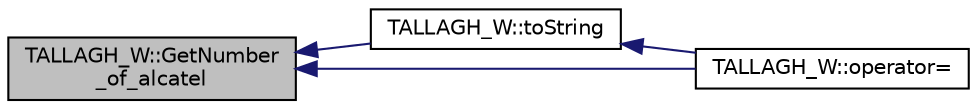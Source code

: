 digraph "TALLAGH_W::GetNumber_of_alcatel"
{
  edge [fontname="Helvetica",fontsize="10",labelfontname="Helvetica",labelfontsize="10"];
  node [fontname="Helvetica",fontsize="10",shape=record];
  rankdir="LR";
  Node1 [label="TALLAGH_W::GetNumber\l_of_alcatel",height=0.2,width=0.4,color="black", fillcolor="grey75", style="filled", fontcolor="black"];
  Node1 -> Node2 [dir="back",color="midnightblue",fontsize="10",style="solid"];
  Node2 [label="TALLAGH_W::toString",height=0.2,width=0.4,color="black", fillcolor="white", style="filled",URL="$class_t_a_l_l_a_g_h___w.html#ac7a438b7511cf2931490e6b44eff4a49",tooltip="_cast, is use to cast bak the std::shared_ptr<OSTM> to the required type "];
  Node2 -> Node3 [dir="back",color="midnightblue",fontsize="10",style="solid"];
  Node3 [label="TALLAGH_W::operator=",height=0.2,width=0.4,color="black", fillcolor="white", style="filled",URL="$class_t_a_l_l_a_g_h___w.html#a0ac3db0bae78cc4e59f175e90374ed50"];
  Node1 -> Node3 [dir="back",color="midnightblue",fontsize="10",style="solid"];
}
